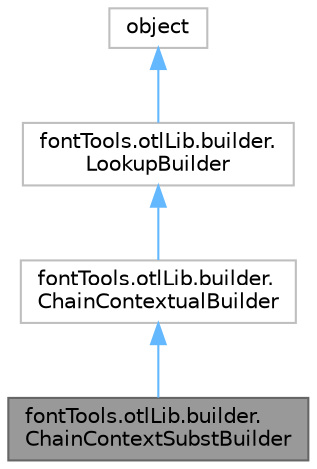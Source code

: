 digraph "fontTools.otlLib.builder.ChainContextSubstBuilder"
{
 // LATEX_PDF_SIZE
  bgcolor="transparent";
  edge [fontname=Helvetica,fontsize=10,labelfontname=Helvetica,labelfontsize=10];
  node [fontname=Helvetica,fontsize=10,shape=box,height=0.2,width=0.4];
  Node1 [id="Node000001",label="fontTools.otlLib.builder.\lChainContextSubstBuilder",height=0.2,width=0.4,color="gray40", fillcolor="grey60", style="filled", fontcolor="black",tooltip=" "];
  Node2 -> Node1 [id="edge1_Node000001_Node000002",dir="back",color="steelblue1",style="solid",tooltip=" "];
  Node2 [id="Node000002",label="fontTools.otlLib.builder.\lChainContextualBuilder",height=0.2,width=0.4,color="grey75", fillcolor="white", style="filled",URL="$d0/d51/classfontTools_1_1otlLib_1_1builder_1_1ChainContextualBuilder.html",tooltip=" "];
  Node3 -> Node2 [id="edge2_Node000002_Node000003",dir="back",color="steelblue1",style="solid",tooltip=" "];
  Node3 [id="Node000003",label="fontTools.otlLib.builder.\lLookupBuilder",height=0.2,width=0.4,color="grey75", fillcolor="white", style="filled",URL="$dd/dcc/classfontTools_1_1otlLib_1_1builder_1_1LookupBuilder.html",tooltip=" "];
  Node4 -> Node3 [id="edge3_Node000003_Node000004",dir="back",color="steelblue1",style="solid",tooltip=" "];
  Node4 [id="Node000004",label="object",height=0.2,width=0.4,color="grey75", fillcolor="white", style="filled",tooltip=" "];
}
